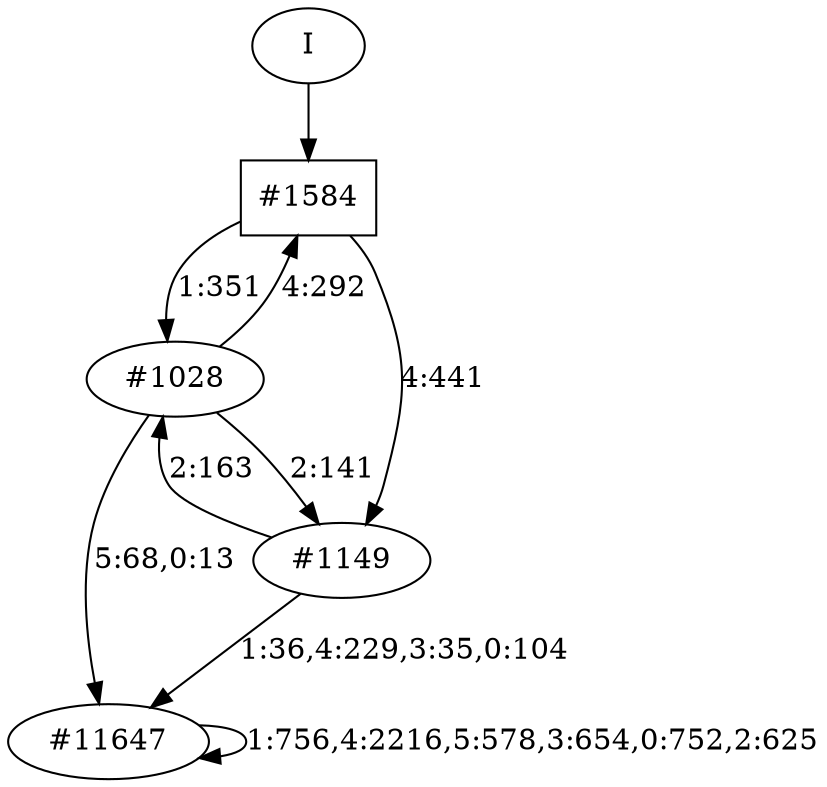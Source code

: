 // produced with flexfringe from git commitd1cf04ada0831d0605a3651971ef9a02091d8823
// dfasat/flexfringe -h=kldistance -d=kl_data -o=experiments/flexfringe_pautomac_study/flexfringe_data/exp6_n5_x0_w1_a1_b1_f1_I0_J0_K0_t1_l0_p0_05dfa -n=5 -x=0 -w=1 -a=1 -b=1 -f=1 -I=0 -J=0 -K=0 -t=1 -l=0 -p=0.05 /Users/nicholasrenninger/Google Drive/Grad School/specification learning/code/DPFA_DTS_product_experiment/dfasatInvestigations/experiments/flexfringe_pautomac_study/flexfringe_data/flexfringe_pautomac_study_train 
digraph DFA {
	0 [label="root" shape=box];
		I -> 0;
	0 [ label="#1584"  ];
		0 -> 1 [label="1:351"  ];
		0 -> 39 [label="4:441"  ];
	1 [ label="#1028"  ];
		1 -> 0 [label="4:292"  ];
		1 -> 39 [label="2:141"  ];
		1 -> 175 [label="5:68,0:13"  ];
	39 [ label="#1149"  ];
		39 -> 1 [label="2:163"  ];
		39 -> 175 [label="1:36,4:229,3:35,0:104"  ];
	175 [ label="#11647"  ];
		175 -> 175 [label="1:756,4:2216,5:578,3:654,0:752,2:625"  ];
}
